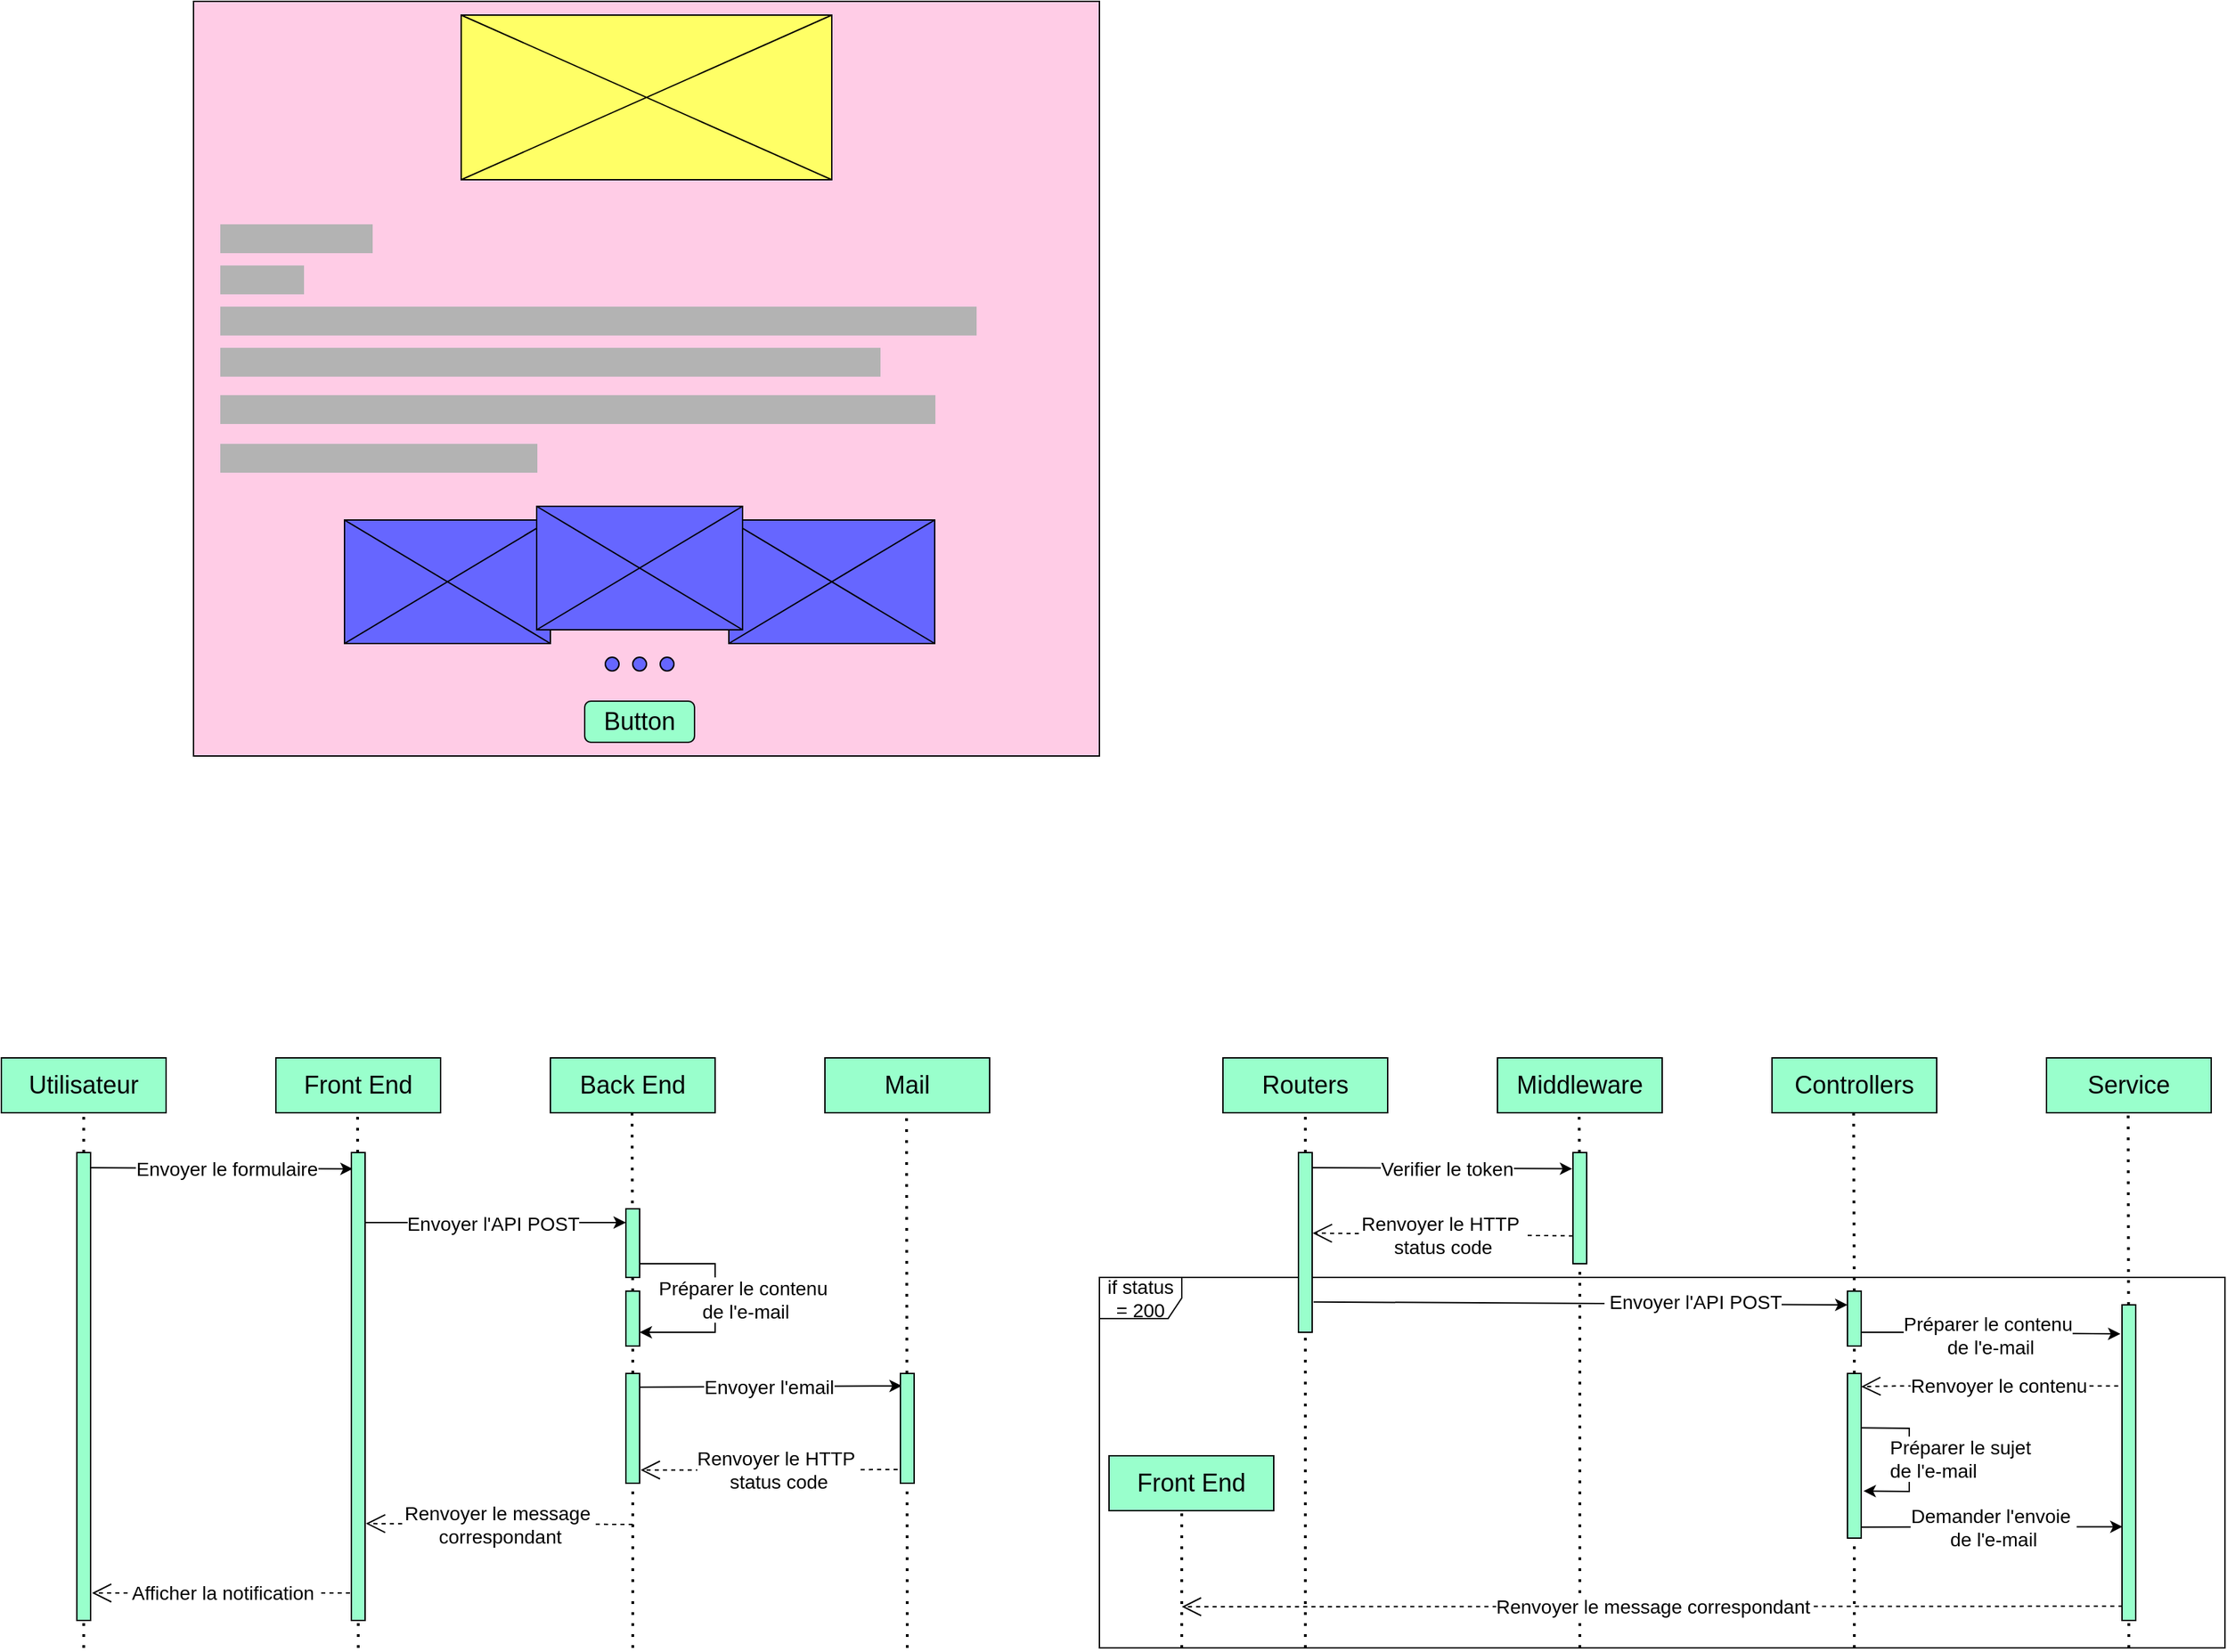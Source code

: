 <mxfile version="24.8.3">
  <diagram name="Page-1" id="DDaQgIQH233jBIQd-hjK">
    <mxGraphModel dx="1549" dy="779" grid="1" gridSize="10" guides="1" tooltips="1" connect="1" arrows="1" fold="1" page="1" pageScale="1" pageWidth="827" pageHeight="1169" math="0" shadow="0">
      <root>
        <mxCell id="0" />
        <mxCell id="1" parent="0" />
        <mxCell id="1QimMM6IlBY8U48vd7Y9-74" value="&lt;font style=&quot;font-size: 14px;&quot;&gt;Renvoyer le contenu&lt;/font&gt;" style="endArrow=open;endSize=12;dashed=1;html=1;rounded=0;entryX=1.073;entryY=0.88;entryDx=0;entryDy=0;entryPerimeter=0;" edge="1" parent="1">
          <mxGeometry width="160" relative="1" as="geometry">
            <mxPoint x="1634.27" y="1279.17" as="sourcePoint" />
            <mxPoint x="1435" y="1279.57" as="targetPoint" />
            <Array as="points">
              <mxPoint x="1459.27" y="1279.17" />
            </Array>
          </mxGeometry>
        </mxCell>
        <mxCell id="1QimMM6IlBY8U48vd7Y9-89" value="&lt;font style=&quot;font-size: 14px;&quot;&gt;if status = 200&lt;/font&gt;" style="shape=umlFrame;whiteSpace=wrap;html=1;pointerEvents=0;" vertex="1" parent="1">
          <mxGeometry x="880" y="1200" width="820" height="270" as="geometry" />
        </mxCell>
        <mxCell id="1QimMM6IlBY8U48vd7Y9-1" value="" style="rounded=0;whiteSpace=wrap;html=1;fillColor=#FFCCE6;" vertex="1" parent="1">
          <mxGeometry x="220" y="270" width="660" height="550" as="geometry" />
        </mxCell>
        <mxCell id="1QimMM6IlBY8U48vd7Y9-12" value="" style="rounded=0;whiteSpace=wrap;html=1;fillColor=#6666FF;" vertex="1" parent="1">
          <mxGeometry x="330" y="648" width="150" height="90" as="geometry" />
        </mxCell>
        <mxCell id="1QimMM6IlBY8U48vd7Y9-2" value="" style="rounded=0;whiteSpace=wrap;html=1;fillColor=#FFFF66;" vertex="1" parent="1">
          <mxGeometry x="415" y="280" width="270" height="120" as="geometry" />
        </mxCell>
        <mxCell id="1QimMM6IlBY8U48vd7Y9-3" value="" style="endArrow=none;html=1;rounded=0;exitX=0;exitY=1;exitDx=0;exitDy=0;entryX=1;entryY=0;entryDx=0;entryDy=0;" edge="1" parent="1" source="1QimMM6IlBY8U48vd7Y9-2" target="1QimMM6IlBY8U48vd7Y9-2">
          <mxGeometry width="50" height="50" relative="1" as="geometry">
            <mxPoint x="460" y="350" as="sourcePoint" />
            <mxPoint x="510" y="300" as="targetPoint" />
          </mxGeometry>
        </mxCell>
        <mxCell id="1QimMM6IlBY8U48vd7Y9-4" value="" style="endArrow=none;html=1;rounded=0;entryX=0;entryY=0;entryDx=0;entryDy=0;exitX=1;exitY=1;exitDx=0;exitDy=0;" edge="1" parent="1" source="1QimMM6IlBY8U48vd7Y9-2" target="1QimMM6IlBY8U48vd7Y9-2">
          <mxGeometry width="50" height="50" relative="1" as="geometry">
            <mxPoint x="540" y="380" as="sourcePoint" />
            <mxPoint x="590" y="330" as="targetPoint" />
          </mxGeometry>
        </mxCell>
        <mxCell id="1QimMM6IlBY8U48vd7Y9-5" value="" style="rounded=0;whiteSpace=wrap;html=1;strokeColor=#B3B3B3;fillColor=#B3B3B3;" vertex="1" parent="1">
          <mxGeometry x="240" y="433" width="110" height="20" as="geometry" />
        </mxCell>
        <mxCell id="1QimMM6IlBY8U48vd7Y9-6" value="" style="rounded=0;whiteSpace=wrap;html=1;strokeColor=#B3B3B3;fillColor=#B3B3B3;" vertex="1" parent="1">
          <mxGeometry x="240" y="463" width="60" height="20" as="geometry" />
        </mxCell>
        <mxCell id="1QimMM6IlBY8U48vd7Y9-7" value="" style="rounded=0;whiteSpace=wrap;html=1;strokeColor=#B3B3B3;fillColor=#B3B3B3;" vertex="1" parent="1">
          <mxGeometry x="240" y="493" width="550" height="20" as="geometry" />
        </mxCell>
        <mxCell id="1QimMM6IlBY8U48vd7Y9-8" value="" style="rounded=0;whiteSpace=wrap;html=1;fillColor=#B3B3B3;strokeColor=#B3B3B3;" vertex="1" parent="1">
          <mxGeometry x="240" y="523" width="480" height="20" as="geometry" />
        </mxCell>
        <mxCell id="1QimMM6IlBY8U48vd7Y9-9" value="" style="rounded=0;whiteSpace=wrap;html=1;fillColor=#B3B3B3;strokeColor=#B3B3B3;" vertex="1" parent="1">
          <mxGeometry x="240" y="557.5" width="520" height="20" as="geometry" />
        </mxCell>
        <mxCell id="1QimMM6IlBY8U48vd7Y9-10" value="" style="rounded=0;whiteSpace=wrap;html=1;fillColor=#B3B3B3;strokeColor=#B3B3B3;" vertex="1" parent="1">
          <mxGeometry x="240" y="593" width="230" height="20" as="geometry" />
        </mxCell>
        <mxCell id="1QimMM6IlBY8U48vd7Y9-13" value="" style="rounded=0;whiteSpace=wrap;html=1;fillColor=#6666FF;" vertex="1" parent="1">
          <mxGeometry x="610" y="648" width="150" height="90" as="geometry" />
        </mxCell>
        <mxCell id="1QimMM6IlBY8U48vd7Y9-15" value="" style="endArrow=none;html=1;rounded=0;exitX=0;exitY=1;exitDx=0;exitDy=0;entryX=1;entryY=0;entryDx=0;entryDy=0;" edge="1" parent="1" source="1QimMM6IlBY8U48vd7Y9-12" target="1QimMM6IlBY8U48vd7Y9-12">
          <mxGeometry width="50" height="50" relative="1" as="geometry">
            <mxPoint x="360" y="728" as="sourcePoint" />
            <mxPoint x="410" y="678" as="targetPoint" />
          </mxGeometry>
        </mxCell>
        <mxCell id="1QimMM6IlBY8U48vd7Y9-16" value="" style="endArrow=none;html=1;rounded=0;exitX=0;exitY=1;exitDx=0;exitDy=0;entryX=1;entryY=0;entryDx=0;entryDy=0;" edge="1" parent="1">
          <mxGeometry width="50" height="50" relative="1" as="geometry">
            <mxPoint x="610" y="738" as="sourcePoint" />
            <mxPoint x="760" y="648" as="targetPoint" />
          </mxGeometry>
        </mxCell>
        <mxCell id="1QimMM6IlBY8U48vd7Y9-20" value="" style="endArrow=none;html=1;rounded=0;exitX=1;exitY=1;exitDx=0;exitDy=0;entryX=0;entryY=0;entryDx=0;entryDy=0;" edge="1" parent="1" source="1QimMM6IlBY8U48vd7Y9-13" target="1QimMM6IlBY8U48vd7Y9-13">
          <mxGeometry width="50" height="50" relative="1" as="geometry">
            <mxPoint x="780" y="748" as="sourcePoint" />
            <mxPoint x="630" y="658" as="targetPoint" />
          </mxGeometry>
        </mxCell>
        <mxCell id="1QimMM6IlBY8U48vd7Y9-11" value="" style="rounded=0;whiteSpace=wrap;html=1;fillColor=#6666FF;" vertex="1" parent="1">
          <mxGeometry x="470" y="638" width="150" height="90" as="geometry" />
        </mxCell>
        <mxCell id="1QimMM6IlBY8U48vd7Y9-17" value="" style="endArrow=none;html=1;rounded=0;exitX=0;exitY=1;exitDx=0;exitDy=0;entryX=1;entryY=0;entryDx=0;entryDy=0;" edge="1" parent="1" target="1QimMM6IlBY8U48vd7Y9-11">
          <mxGeometry width="50" height="50" relative="1" as="geometry">
            <mxPoint x="470" y="728" as="sourcePoint" />
            <mxPoint x="620" y="638" as="targetPoint" />
          </mxGeometry>
        </mxCell>
        <mxCell id="1QimMM6IlBY8U48vd7Y9-18" value="" style="endArrow=none;html=1;rounded=0;exitX=1;exitY=1;exitDx=0;exitDy=0;entryX=0;entryY=0;entryDx=0;entryDy=0;" edge="1" parent="1" source="1QimMM6IlBY8U48vd7Y9-12" target="1QimMM6IlBY8U48vd7Y9-12">
          <mxGeometry width="50" height="50" relative="1" as="geometry">
            <mxPoint x="360" y="718" as="sourcePoint" />
            <mxPoint x="410" y="668" as="targetPoint" />
          </mxGeometry>
        </mxCell>
        <mxCell id="1QimMM6IlBY8U48vd7Y9-19" value="" style="endArrow=none;html=1;rounded=0;exitX=1;exitY=1;exitDx=0;exitDy=0;entryX=0;entryY=0;entryDx=0;entryDy=0;" edge="1" parent="1">
          <mxGeometry width="50" height="50" relative="1" as="geometry">
            <mxPoint x="620" y="728" as="sourcePoint" />
            <mxPoint x="470" y="638" as="targetPoint" />
          </mxGeometry>
        </mxCell>
        <mxCell id="1QimMM6IlBY8U48vd7Y9-25" value="" style="group;fillColor=none;strokeColor=#FFCCE6;" vertex="1" connectable="0" parent="1">
          <mxGeometry x="520" y="748" width="50" height="10" as="geometry" />
        </mxCell>
        <mxCell id="1QimMM6IlBY8U48vd7Y9-21" value="" style="ellipse;whiteSpace=wrap;html=1;aspect=fixed;fillColor=#6666FF;" vertex="1" parent="1QimMM6IlBY8U48vd7Y9-25">
          <mxGeometry width="10" height="10" as="geometry" />
        </mxCell>
        <mxCell id="1QimMM6IlBY8U48vd7Y9-22" value="" style="ellipse;whiteSpace=wrap;html=1;aspect=fixed;fillColor=#6666FF;" vertex="1" parent="1QimMM6IlBY8U48vd7Y9-25">
          <mxGeometry x="20" width="10" height="10" as="geometry" />
        </mxCell>
        <mxCell id="1QimMM6IlBY8U48vd7Y9-23" value="" style="ellipse;whiteSpace=wrap;html=1;aspect=fixed;fillColor=#6666FF;" vertex="1" parent="1QimMM6IlBY8U48vd7Y9-25">
          <mxGeometry x="40" width="10" height="10" as="geometry" />
        </mxCell>
        <mxCell id="1QimMM6IlBY8U48vd7Y9-26" value="&lt;font style=&quot;font-size: 18px;&quot;&gt;Button&lt;/font&gt;" style="rounded=1;whiteSpace=wrap;html=1;fillColor=#99FFCC;" vertex="1" parent="1">
          <mxGeometry x="505" y="780" width="80" height="30" as="geometry" />
        </mxCell>
        <mxCell id="1QimMM6IlBY8U48vd7Y9-28" value="&lt;font style=&quot;font-size: 18px;&quot;&gt;Utilisateur&lt;/font&gt;" style="rounded=0;whiteSpace=wrap;html=1;fillColor=#99FFCC;" vertex="1" parent="1">
          <mxGeometry x="80" y="1040" width="120" height="40" as="geometry" />
        </mxCell>
        <mxCell id="1QimMM6IlBY8U48vd7Y9-29" value="&lt;font style=&quot;font-size: 18px;&quot;&gt;Front End&lt;/font&gt;" style="rounded=0;whiteSpace=wrap;html=1;fillColor=#99FFCC;" vertex="1" parent="1">
          <mxGeometry x="280" y="1040" width="120" height="40" as="geometry" />
        </mxCell>
        <mxCell id="1QimMM6IlBY8U48vd7Y9-30" value="&lt;font style=&quot;font-size: 18px;&quot;&gt;Back End&lt;/font&gt;" style="rounded=0;whiteSpace=wrap;html=1;fillColor=#99FFCC;" vertex="1" parent="1">
          <mxGeometry x="480" y="1040" width="120" height="40" as="geometry" />
        </mxCell>
        <mxCell id="1QimMM6IlBY8U48vd7Y9-31" value="&lt;font style=&quot;font-size: 18px;&quot;&gt;Mail&lt;/font&gt;" style="rounded=0;whiteSpace=wrap;html=1;fillColor=#99FFCC;" vertex="1" parent="1">
          <mxGeometry x="680" y="1040" width="120" height="40" as="geometry" />
        </mxCell>
        <mxCell id="1QimMM6IlBY8U48vd7Y9-32" value="" style="endArrow=none;dashed=1;html=1;dashPattern=1 3;strokeWidth=2;rounded=0;" edge="1" parent="1" source="1QimMM6IlBY8U48vd7Y9-47">
          <mxGeometry width="50" height="50" relative="1" as="geometry">
            <mxPoint x="140" y="1470" as="sourcePoint" />
            <mxPoint x="140" y="1080" as="targetPoint" />
          </mxGeometry>
        </mxCell>
        <mxCell id="1QimMM6IlBY8U48vd7Y9-33" value="" style="endArrow=none;dashed=1;html=1;dashPattern=1 3;strokeWidth=2;rounded=0;" edge="1" parent="1" source="1QimMM6IlBY8U48vd7Y9-49">
          <mxGeometry width="50" height="50" relative="1" as="geometry">
            <mxPoint x="340" y="1470" as="sourcePoint" />
            <mxPoint x="339.5" y="1080" as="targetPoint" />
          </mxGeometry>
        </mxCell>
        <mxCell id="1QimMM6IlBY8U48vd7Y9-34" value="" style="endArrow=none;dashed=1;html=1;dashPattern=1 3;strokeWidth=2;rounded=0;" edge="1" parent="1" source="1QimMM6IlBY8U48vd7Y9-53">
          <mxGeometry width="50" height="50" relative="1" as="geometry">
            <mxPoint x="540" y="1470" as="sourcePoint" />
            <mxPoint x="539.5" y="1080" as="targetPoint" />
          </mxGeometry>
        </mxCell>
        <mxCell id="1QimMM6IlBY8U48vd7Y9-35" value="" style="endArrow=none;dashed=1;html=1;dashPattern=1 3;strokeWidth=2;rounded=0;" edge="1" parent="1">
          <mxGeometry width="50" height="50" relative="1" as="geometry">
            <mxPoint x="740" y="1470" as="sourcePoint" />
            <mxPoint x="739.5" y="1080" as="targetPoint" />
          </mxGeometry>
        </mxCell>
        <mxCell id="1QimMM6IlBY8U48vd7Y9-36" value="" style="endArrow=classic;html=1;rounded=0;entryX=0.1;entryY=0.035;entryDx=0;entryDy=0;entryPerimeter=0;" edge="1" parent="1" target="1QimMM6IlBY8U48vd7Y9-49">
          <mxGeometry width="50" height="50" relative="1" as="geometry">
            <mxPoint x="140" y="1120" as="sourcePoint" />
            <mxPoint x="340" y="1120" as="targetPoint" />
          </mxGeometry>
        </mxCell>
        <mxCell id="1QimMM6IlBY8U48vd7Y9-37" value="&lt;font style=&quot;font-size: 14px;&quot;&gt;Envoyer le formulaire&lt;/font&gt;" style="edgeLabel;html=1;align=center;verticalAlign=middle;resizable=0;points=[];" vertex="1" connectable="0" parent="1QimMM6IlBY8U48vd7Y9-36">
          <mxGeometry x="0.06" relative="1" as="geometry">
            <mxPoint as="offset" />
          </mxGeometry>
        </mxCell>
        <mxCell id="1QimMM6IlBY8U48vd7Y9-38" value="" style="endArrow=classic;html=1;rounded=0;entryX=0;entryY=0.2;entryDx=0;entryDy=0;entryPerimeter=0;" edge="1" parent="1" target="1QimMM6IlBY8U48vd7Y9-52">
          <mxGeometry width="50" height="50" relative="1" as="geometry">
            <mxPoint x="340" y="1160" as="sourcePoint" />
            <mxPoint x="540" y="1160" as="targetPoint" />
          </mxGeometry>
        </mxCell>
        <mxCell id="1QimMM6IlBY8U48vd7Y9-39" value="&lt;font style=&quot;font-size: 14px;&quot;&gt;Envoyer l&#39;API POST&lt;/font&gt;" style="edgeLabel;html=1;align=center;verticalAlign=middle;resizable=0;points=[];" vertex="1" connectable="0" parent="1QimMM6IlBY8U48vd7Y9-38">
          <mxGeometry x="-0.21" y="-1" relative="1" as="geometry">
            <mxPoint x="21" as="offset" />
          </mxGeometry>
        </mxCell>
        <mxCell id="1QimMM6IlBY8U48vd7Y9-40" value="" style="endArrow=classic;html=1;rounded=0;entryX=1;entryY=0.75;entryDx=0;entryDy=0;" edge="1" parent="1" target="1QimMM6IlBY8U48vd7Y9-53">
          <mxGeometry width="50" height="50" relative="1" as="geometry">
            <mxPoint x="540" y="1190" as="sourcePoint" />
            <mxPoint x="540" y="1240" as="targetPoint" />
            <Array as="points">
              <mxPoint x="600" y="1190" />
              <mxPoint x="600" y="1240" />
            </Array>
          </mxGeometry>
        </mxCell>
        <mxCell id="1QimMM6IlBY8U48vd7Y9-41" value="&lt;font style=&quot;font-size: 14px;&quot;&gt;Préparer le contenu&lt;/font&gt;&lt;div&gt;&lt;font style=&quot;font-size: 14px;&quot;&gt;&amp;nbsp;de l&#39;e-mail&lt;/font&gt;&lt;/div&gt;" style="edgeLabel;html=1;align=center;verticalAlign=middle;resizable=0;points=[];" vertex="1" connectable="0" parent="1QimMM6IlBY8U48vd7Y9-40">
          <mxGeometry x="0.035" y="-1" relative="1" as="geometry">
            <mxPoint x="21" as="offset" />
          </mxGeometry>
        </mxCell>
        <mxCell id="1QimMM6IlBY8U48vd7Y9-42" value="" style="endArrow=classic;html=1;rounded=0;entryX=0.1;entryY=0.113;entryDx=0;entryDy=0;entryPerimeter=0;" edge="1" parent="1" target="1QimMM6IlBY8U48vd7Y9-51">
          <mxGeometry width="50" height="50" relative="1" as="geometry">
            <mxPoint x="540" y="1280" as="sourcePoint" />
            <mxPoint x="730" y="1280" as="targetPoint" />
          </mxGeometry>
        </mxCell>
        <mxCell id="1QimMM6IlBY8U48vd7Y9-43" value="&lt;font style=&quot;font-size: 14px;&quot;&gt;Envoyer l&#39;email&lt;/font&gt;" style="edgeLabel;html=1;align=center;verticalAlign=middle;resizable=0;points=[];" vertex="1" connectable="0" parent="1QimMM6IlBY8U48vd7Y9-42">
          <mxGeometry x="-0.13" y="-4" relative="1" as="geometry">
            <mxPoint x="13" y="-4" as="offset" />
          </mxGeometry>
        </mxCell>
        <mxCell id="1QimMM6IlBY8U48vd7Y9-44" value="&lt;font style=&quot;font-size: 14px;&quot;&gt;Renvoyer le HTTP&amp;nbsp;&lt;/font&gt;&lt;div&gt;&lt;font style=&quot;font-size: 14px;&quot;&gt;status code&lt;/font&gt;&lt;/div&gt;" style="endArrow=open;endSize=12;dashed=1;html=1;rounded=0;entryX=1.073;entryY=0.88;entryDx=0;entryDy=0;entryPerimeter=0;" edge="1" parent="1" target="1QimMM6IlBY8U48vd7Y9-55">
          <mxGeometry width="160" relative="1" as="geometry">
            <mxPoint x="745" y="1340" as="sourcePoint" />
            <mxPoint x="540" y="1340" as="targetPoint" />
          </mxGeometry>
        </mxCell>
        <mxCell id="1QimMM6IlBY8U48vd7Y9-45" value="&lt;font style=&quot;font-size: 14px;&quot;&gt;Renvoyer le message&amp;nbsp;&lt;/font&gt;&lt;div&gt;&lt;font style=&quot;font-size: 14px;&quot;&gt;correspondant&lt;/font&gt;&lt;/div&gt;" style="endArrow=open;endSize=12;dashed=1;html=1;rounded=0;entryX=1.055;entryY=0.793;entryDx=0;entryDy=0;entryPerimeter=0;" edge="1" parent="1" target="1QimMM6IlBY8U48vd7Y9-49">
          <mxGeometry width="160" relative="1" as="geometry">
            <mxPoint x="540" y="1380" as="sourcePoint" />
            <mxPoint x="350" y="1380" as="targetPoint" />
            <mxPoint as="offset" />
          </mxGeometry>
        </mxCell>
        <mxCell id="1QimMM6IlBY8U48vd7Y9-46" value="&lt;font style=&quot;font-size: 14px;&quot;&gt;Afficher la notification&amp;nbsp;&lt;/font&gt;" style="endArrow=open;endSize=12;dashed=1;html=1;rounded=0;" edge="1" parent="1">
          <mxGeometry width="160" relative="1" as="geometry">
            <mxPoint x="340" y="1430" as="sourcePoint" />
            <mxPoint x="146" y="1430" as="targetPoint" />
            <mxPoint as="offset" />
          </mxGeometry>
        </mxCell>
        <mxCell id="1QimMM6IlBY8U48vd7Y9-48" value="" style="endArrow=none;dashed=1;html=1;dashPattern=1 3;strokeWidth=2;rounded=0;" edge="1" parent="1" target="1QimMM6IlBY8U48vd7Y9-47">
          <mxGeometry width="50" height="50" relative="1" as="geometry">
            <mxPoint x="140" y="1470" as="sourcePoint" />
            <mxPoint x="140" y="1080" as="targetPoint" />
          </mxGeometry>
        </mxCell>
        <mxCell id="1QimMM6IlBY8U48vd7Y9-47" value="" style="rounded=0;whiteSpace=wrap;html=1;fillColor=#99FFCC;" vertex="1" parent="1">
          <mxGeometry x="135" y="1109" width="10" height="341" as="geometry" />
        </mxCell>
        <mxCell id="1QimMM6IlBY8U48vd7Y9-50" value="" style="endArrow=none;dashed=1;html=1;dashPattern=1 3;strokeWidth=2;rounded=0;" edge="1" parent="1" target="1QimMM6IlBY8U48vd7Y9-49">
          <mxGeometry width="50" height="50" relative="1" as="geometry">
            <mxPoint x="340" y="1470" as="sourcePoint" />
            <mxPoint x="339.5" y="1080" as="targetPoint" />
          </mxGeometry>
        </mxCell>
        <mxCell id="1QimMM6IlBY8U48vd7Y9-49" value="" style="rounded=0;whiteSpace=wrap;html=1;fillColor=#99FFCC;" vertex="1" parent="1">
          <mxGeometry x="335" y="1109" width="10" height="341" as="geometry" />
        </mxCell>
        <mxCell id="1QimMM6IlBY8U48vd7Y9-51" value="" style="rounded=0;whiteSpace=wrap;html=1;fillColor=#99FFCC;" vertex="1" parent="1">
          <mxGeometry x="735" y="1270" width="10" height="80" as="geometry" />
        </mxCell>
        <mxCell id="1QimMM6IlBY8U48vd7Y9-52" value="" style="rounded=0;whiteSpace=wrap;html=1;fillColor=#99FFCC;" vertex="1" parent="1">
          <mxGeometry x="535" y="1150" width="10" height="50" as="geometry" />
        </mxCell>
        <mxCell id="1QimMM6IlBY8U48vd7Y9-54" value="" style="endArrow=none;dashed=1;html=1;dashPattern=1 3;strokeWidth=2;rounded=0;" edge="1" parent="1" source="1QimMM6IlBY8U48vd7Y9-55" target="1QimMM6IlBY8U48vd7Y9-53">
          <mxGeometry width="50" height="50" relative="1" as="geometry">
            <mxPoint x="540" y="1470" as="sourcePoint" />
            <mxPoint x="539.5" y="1080" as="targetPoint" />
          </mxGeometry>
        </mxCell>
        <mxCell id="1QimMM6IlBY8U48vd7Y9-53" value="" style="rounded=0;whiteSpace=wrap;html=1;fillColor=#99FFCC;" vertex="1" parent="1">
          <mxGeometry x="535" y="1210" width="10" height="40" as="geometry" />
        </mxCell>
        <mxCell id="1QimMM6IlBY8U48vd7Y9-56" value="" style="endArrow=none;dashed=1;html=1;dashPattern=1 3;strokeWidth=2;rounded=0;" edge="1" parent="1" target="1QimMM6IlBY8U48vd7Y9-55">
          <mxGeometry width="50" height="50" relative="1" as="geometry">
            <mxPoint x="540" y="1470" as="sourcePoint" />
            <mxPoint x="540" y="1250" as="targetPoint" />
          </mxGeometry>
        </mxCell>
        <mxCell id="1QimMM6IlBY8U48vd7Y9-55" value="" style="rounded=0;whiteSpace=wrap;html=1;fillColor=#99FFCC;" vertex="1" parent="1">
          <mxGeometry x="535" y="1270" width="10" height="80" as="geometry" />
        </mxCell>
        <mxCell id="1QimMM6IlBY8U48vd7Y9-58" value="&lt;font style=&quot;font-size: 18px;&quot;&gt;Routers&lt;/font&gt;" style="rounded=0;whiteSpace=wrap;html=1;fillColor=#99FFCC;" vertex="1" parent="1">
          <mxGeometry x="970" y="1040" width="120" height="40" as="geometry" />
        </mxCell>
        <mxCell id="1QimMM6IlBY8U48vd7Y9-59" value="&lt;font style=&quot;font-size: 18px;&quot;&gt;Middleware&lt;/font&gt;" style="rounded=0;whiteSpace=wrap;html=1;fillColor=#99FFCC;" vertex="1" parent="1">
          <mxGeometry x="1170" y="1040" width="120" height="40" as="geometry" />
        </mxCell>
        <mxCell id="1QimMM6IlBY8U48vd7Y9-60" value="&lt;font style=&quot;font-size: 18px;&quot;&gt;Controllers&lt;/font&gt;" style="rounded=0;whiteSpace=wrap;html=1;fillColor=#99FFCC;" vertex="1" parent="1">
          <mxGeometry x="1370" y="1040" width="120" height="40" as="geometry" />
        </mxCell>
        <mxCell id="1QimMM6IlBY8U48vd7Y9-61" value="&lt;font style=&quot;font-size: 18px;&quot;&gt;Service&lt;/font&gt;" style="rounded=0;whiteSpace=wrap;html=1;fillColor=#99FFCC;" vertex="1" parent="1">
          <mxGeometry x="1570" y="1040" width="120" height="40" as="geometry" />
        </mxCell>
        <mxCell id="1QimMM6IlBY8U48vd7Y9-62" value="" style="endArrow=none;dashed=1;html=1;dashPattern=1 3;strokeWidth=2;rounded=0;" edge="1" parent="1" source="1QimMM6IlBY8U48vd7Y9-78">
          <mxGeometry width="50" height="50" relative="1" as="geometry">
            <mxPoint x="1030" y="1470" as="sourcePoint" />
            <mxPoint x="1030" y="1080" as="targetPoint" />
          </mxGeometry>
        </mxCell>
        <mxCell id="1QimMM6IlBY8U48vd7Y9-63" value="" style="endArrow=none;dashed=1;html=1;dashPattern=1 3;strokeWidth=2;rounded=0;" edge="1" parent="1" source="1QimMM6IlBY8U48vd7Y9-80">
          <mxGeometry width="50" height="50" relative="1" as="geometry">
            <mxPoint x="1230" y="1470" as="sourcePoint" />
            <mxPoint x="1229.5" y="1080" as="targetPoint" />
          </mxGeometry>
        </mxCell>
        <mxCell id="1QimMM6IlBY8U48vd7Y9-64" value="" style="endArrow=none;dashed=1;html=1;dashPattern=1 3;strokeWidth=2;rounded=0;" edge="1" parent="1" source="1QimMM6IlBY8U48vd7Y9-84">
          <mxGeometry width="50" height="50" relative="1" as="geometry">
            <mxPoint x="1430" y="1470" as="sourcePoint" />
            <mxPoint x="1429.5" y="1080" as="targetPoint" />
          </mxGeometry>
        </mxCell>
        <mxCell id="1QimMM6IlBY8U48vd7Y9-65" value="" style="endArrow=none;dashed=1;html=1;dashPattern=1 3;strokeWidth=2;rounded=0;" edge="1" parent="1" source="1QimMM6IlBY8U48vd7Y9-81">
          <mxGeometry width="50" height="50" relative="1" as="geometry">
            <mxPoint x="1630" y="1470" as="sourcePoint" />
            <mxPoint x="1629.5" y="1080" as="targetPoint" />
          </mxGeometry>
        </mxCell>
        <mxCell id="1QimMM6IlBY8U48vd7Y9-66" value="" style="endArrow=classic;html=1;rounded=0;entryX=-0.054;entryY=0.146;entryDx=0;entryDy=0;entryPerimeter=0;" edge="1" parent="1" target="1QimMM6IlBY8U48vd7Y9-80">
          <mxGeometry width="50" height="50" relative="1" as="geometry">
            <mxPoint x="1030" y="1120" as="sourcePoint" />
            <mxPoint x="1220" y="1120" as="targetPoint" />
          </mxGeometry>
        </mxCell>
        <mxCell id="1QimMM6IlBY8U48vd7Y9-67" value="&lt;font style=&quot;font-size: 14px;&quot;&gt;Verifier le token&lt;/font&gt;" style="edgeLabel;html=1;align=center;verticalAlign=middle;resizable=0;points=[];" vertex="1" connectable="0" parent="1QimMM6IlBY8U48vd7Y9-66">
          <mxGeometry x="0.06" relative="1" as="geometry">
            <mxPoint as="offset" />
          </mxGeometry>
        </mxCell>
        <mxCell id="1QimMM6IlBY8U48vd7Y9-70" value="" style="endArrow=classic;html=1;rounded=0;entryX=-0.116;entryY=0.092;entryDx=0;entryDy=0;entryPerimeter=0;" edge="1" parent="1" target="1QimMM6IlBY8U48vd7Y9-81">
          <mxGeometry width="50" height="50" relative="1" as="geometry">
            <mxPoint x="1430" y="1240" as="sourcePoint" />
            <mxPoint x="1620" y="1240" as="targetPoint" />
            <Array as="points">
              <mxPoint x="1490" y="1240" />
            </Array>
          </mxGeometry>
        </mxCell>
        <mxCell id="1QimMM6IlBY8U48vd7Y9-71" value="&lt;font style=&quot;font-size: 14px;&quot;&gt;Préparer le contenu&lt;/font&gt;&lt;div&gt;&lt;font style=&quot;font-size: 14px;&quot;&gt;&amp;nbsp;de l&#39;e-mail&lt;/font&gt;&lt;/div&gt;" style="edgeLabel;html=1;align=center;verticalAlign=middle;resizable=0;points=[];" vertex="1" connectable="0" parent="1QimMM6IlBY8U48vd7Y9-70">
          <mxGeometry x="0.035" y="-1" relative="1" as="geometry">
            <mxPoint x="-4" as="offset" />
          </mxGeometry>
        </mxCell>
        <mxCell id="1QimMM6IlBY8U48vd7Y9-72" value="" style="endArrow=classic;html=1;rounded=0;entryX=0.042;entryY=0.703;entryDx=0;entryDy=0;entryPerimeter=0;" edge="1" parent="1" target="1QimMM6IlBY8U48vd7Y9-81">
          <mxGeometry width="50" height="50" relative="1" as="geometry">
            <mxPoint x="1435" y="1381.96" as="sourcePoint" />
            <mxPoint x="1631" y="1381" as="targetPoint" />
          </mxGeometry>
        </mxCell>
        <mxCell id="1QimMM6IlBY8U48vd7Y9-73" value="&lt;font style=&quot;font-size: 14px;&quot;&gt;Demander l&#39;envoie&amp;nbsp;&lt;/font&gt;&lt;div&gt;&lt;font style=&quot;font-size: 14px;&quot;&gt;de l&#39;e-mail&lt;/font&gt;&lt;/div&gt;" style="edgeLabel;html=1;align=center;verticalAlign=middle;resizable=0;points=[];" vertex="1" connectable="0" parent="1QimMM6IlBY8U48vd7Y9-72">
          <mxGeometry x="-0.13" y="-4" relative="1" as="geometry">
            <mxPoint x="13" y="-4" as="offset" />
          </mxGeometry>
        </mxCell>
        <mxCell id="1QimMM6IlBY8U48vd7Y9-77" value="" style="endArrow=none;dashed=1;html=1;dashPattern=1 3;strokeWidth=2;rounded=0;" edge="1" parent="1" target="1QimMM6IlBY8U48vd7Y9-78">
          <mxGeometry width="50" height="50" relative="1" as="geometry">
            <mxPoint x="1030" y="1470" as="sourcePoint" />
            <mxPoint x="1030" y="1080" as="targetPoint" />
          </mxGeometry>
        </mxCell>
        <mxCell id="1QimMM6IlBY8U48vd7Y9-78" value="" style="rounded=0;whiteSpace=wrap;html=1;fillColor=#99FFCC;" vertex="1" parent="1">
          <mxGeometry x="1025" y="1109" width="10" height="131" as="geometry" />
        </mxCell>
        <mxCell id="1QimMM6IlBY8U48vd7Y9-79" value="" style="endArrow=none;dashed=1;html=1;dashPattern=1 3;strokeWidth=2;rounded=0;" edge="1" parent="1" target="1QimMM6IlBY8U48vd7Y9-80">
          <mxGeometry width="50" height="50" relative="1" as="geometry">
            <mxPoint x="1230" y="1470" as="sourcePoint" />
            <mxPoint x="1229.5" y="1080" as="targetPoint" />
          </mxGeometry>
        </mxCell>
        <mxCell id="1QimMM6IlBY8U48vd7Y9-80" value="" style="rounded=0;whiteSpace=wrap;html=1;fillColor=#99FFCC;" vertex="1" parent="1">
          <mxGeometry x="1225" y="1109" width="10" height="81" as="geometry" />
        </mxCell>
        <mxCell id="1QimMM6IlBY8U48vd7Y9-83" value="" style="endArrow=none;dashed=1;html=1;dashPattern=1 3;strokeWidth=2;rounded=0;" edge="1" parent="1" source="1QimMM6IlBY8U48vd7Y9-86" target="1QimMM6IlBY8U48vd7Y9-84">
          <mxGeometry width="50" height="50" relative="1" as="geometry">
            <mxPoint x="1430" y="1470" as="sourcePoint" />
            <mxPoint x="1429.5" y="1080" as="targetPoint" />
          </mxGeometry>
        </mxCell>
        <mxCell id="1QimMM6IlBY8U48vd7Y9-84" value="" style="rounded=0;whiteSpace=wrap;html=1;fillColor=#99FFCC;" vertex="1" parent="1">
          <mxGeometry x="1425" y="1210" width="10" height="40" as="geometry" />
        </mxCell>
        <mxCell id="1QimMM6IlBY8U48vd7Y9-85" value="" style="endArrow=none;dashed=1;html=1;dashPattern=1 3;strokeWidth=2;rounded=0;" edge="1" parent="1" target="1QimMM6IlBY8U48vd7Y9-86">
          <mxGeometry width="50" height="50" relative="1" as="geometry">
            <mxPoint x="1430" y="1470" as="sourcePoint" />
            <mxPoint x="1430" y="1250" as="targetPoint" />
          </mxGeometry>
        </mxCell>
        <mxCell id="1QimMM6IlBY8U48vd7Y9-86" value="" style="rounded=0;whiteSpace=wrap;html=1;fillColor=#99FFCC;" vertex="1" parent="1">
          <mxGeometry x="1425" y="1270" width="10" height="120" as="geometry" />
        </mxCell>
        <mxCell id="1QimMM6IlBY8U48vd7Y9-88" value="&lt;font style=&quot;font-size: 14px;&quot;&gt;Renvoyer le HTTP&amp;nbsp;&lt;/font&gt;&lt;div&gt;&lt;font style=&quot;font-size: 14px;&quot;&gt;status code&lt;/font&gt;&lt;/div&gt;" style="endArrow=open;endSize=12;dashed=1;html=1;rounded=0;entryX=1.034;entryY=0.448;entryDx=0;entryDy=0;entryPerimeter=0;exitX=0;exitY=0.75;exitDx=0;exitDy=0;" edge="1" parent="1" source="1QimMM6IlBY8U48vd7Y9-80" target="1QimMM6IlBY8U48vd7Y9-78">
          <mxGeometry width="160" relative="1" as="geometry">
            <mxPoint x="1220" y="1168" as="sourcePoint" />
            <mxPoint x="1035" y="1168" as="targetPoint" />
          </mxGeometry>
        </mxCell>
        <mxCell id="1QimMM6IlBY8U48vd7Y9-68" value="" style="endArrow=classic;html=1;rounded=0;exitX=1.093;exitY=0.831;exitDx=0;exitDy=0;exitPerimeter=0;" edge="1" parent="1" source="1QimMM6IlBY8U48vd7Y9-78">
          <mxGeometry width="50" height="50" relative="1" as="geometry">
            <mxPoint x="1040.0" y="1220.004" as="sourcePoint" />
            <mxPoint x="1425" y="1220" as="targetPoint" />
          </mxGeometry>
        </mxCell>
        <mxCell id="1QimMM6IlBY8U48vd7Y9-69" value="&lt;font style=&quot;font-size: 14px;&quot;&gt;&amp;nbsp;Envoyer l&#39;API POST&lt;/font&gt;" style="edgeLabel;html=1;align=center;verticalAlign=middle;resizable=0;points=[];" vertex="1" connectable="0" parent="1QimMM6IlBY8U48vd7Y9-68">
          <mxGeometry x="-0.21" y="-1" relative="1" as="geometry">
            <mxPoint x="122" y="-2" as="offset" />
          </mxGeometry>
        </mxCell>
        <mxCell id="1QimMM6IlBY8U48vd7Y9-92" value="" style="endArrow=none;dashed=1;html=1;dashPattern=1 3;strokeWidth=2;rounded=0;" edge="1" parent="1" target="1QimMM6IlBY8U48vd7Y9-81">
          <mxGeometry width="50" height="50" relative="1" as="geometry">
            <mxPoint x="1630" y="1470" as="sourcePoint" />
            <mxPoint x="1629.5" y="1080" as="targetPoint" />
          </mxGeometry>
        </mxCell>
        <mxCell id="1QimMM6IlBY8U48vd7Y9-81" value="" style="rounded=0;whiteSpace=wrap;html=1;fillColor=#99FFCC;" vertex="1" parent="1">
          <mxGeometry x="1625" y="1220" width="10" height="230" as="geometry" />
        </mxCell>
        <mxCell id="1QimMM6IlBY8U48vd7Y9-93" value="" style="endArrow=classic;html=1;rounded=0;entryX=1.167;entryY=0.714;entryDx=0;entryDy=0;entryPerimeter=0;" edge="1" parent="1" target="1QimMM6IlBY8U48vd7Y9-86">
          <mxGeometry width="50" height="50" relative="1" as="geometry">
            <mxPoint x="1435" y="1309.67" as="sourcePoint" />
            <mxPoint x="1630" y="1309.67" as="targetPoint" />
            <Array as="points">
              <mxPoint x="1470" y="1310" />
              <mxPoint x="1470" y="1340" />
              <mxPoint x="1470" y="1356" />
            </Array>
          </mxGeometry>
        </mxCell>
        <mxCell id="1QimMM6IlBY8U48vd7Y9-94" value="&lt;font style=&quot;font-size: 14px;&quot;&gt;Préparer le sujet&lt;/font&gt;&lt;div&gt;&lt;font style=&quot;font-size: 14px;&quot;&gt;de l&#39;e-mail&lt;/font&gt;&lt;/div&gt;" style="edgeLabel;html=1;align=left;verticalAlign=middle;resizable=0;points=[];" vertex="1" connectable="0" parent="1QimMM6IlBY8U48vd7Y9-93">
          <mxGeometry x="0.035" y="-1" relative="1" as="geometry">
            <mxPoint x="-15" y="-2" as="offset" />
          </mxGeometry>
        </mxCell>
        <mxCell id="1QimMM6IlBY8U48vd7Y9-96" value="&lt;font style=&quot;font-size: 18px;&quot;&gt;Front End&lt;/font&gt;" style="rounded=0;whiteSpace=wrap;html=1;fillColor=#99FFCC;" vertex="1" parent="1">
          <mxGeometry x="887" y="1330" width="120" height="40" as="geometry" />
        </mxCell>
        <mxCell id="1QimMM6IlBY8U48vd7Y9-97" value="" style="endArrow=none;dashed=1;html=1;dashPattern=1 3;strokeWidth=2;rounded=0;" edge="1" parent="1">
          <mxGeometry width="50" height="50" relative="1" as="geometry">
            <mxPoint x="940" y="1470" as="sourcePoint" />
            <mxPoint x="940" y="1370" as="targetPoint" />
          </mxGeometry>
        </mxCell>
        <mxCell id="1QimMM6IlBY8U48vd7Y9-99" value="&lt;font style=&quot;font-size: 14px;&quot;&gt;Renvoyer le message&amp;nbsp;&lt;/font&gt;&lt;span style=&quot;font-size: 14px;&quot;&gt;correspondant&lt;/span&gt;" style="endArrow=open;endSize=12;dashed=1;html=1;rounded=0;exitX=0.042;exitY=0.955;exitDx=0;exitDy=0;exitPerimeter=0;" edge="1" parent="1" source="1QimMM6IlBY8U48vd7Y9-81">
          <mxGeometry width="160" relative="1" as="geometry">
            <mxPoint x="1620" y="1440" as="sourcePoint" />
            <mxPoint x="940" y="1440" as="targetPoint" />
            <mxPoint as="offset" />
          </mxGeometry>
        </mxCell>
      </root>
    </mxGraphModel>
  </diagram>
</mxfile>
